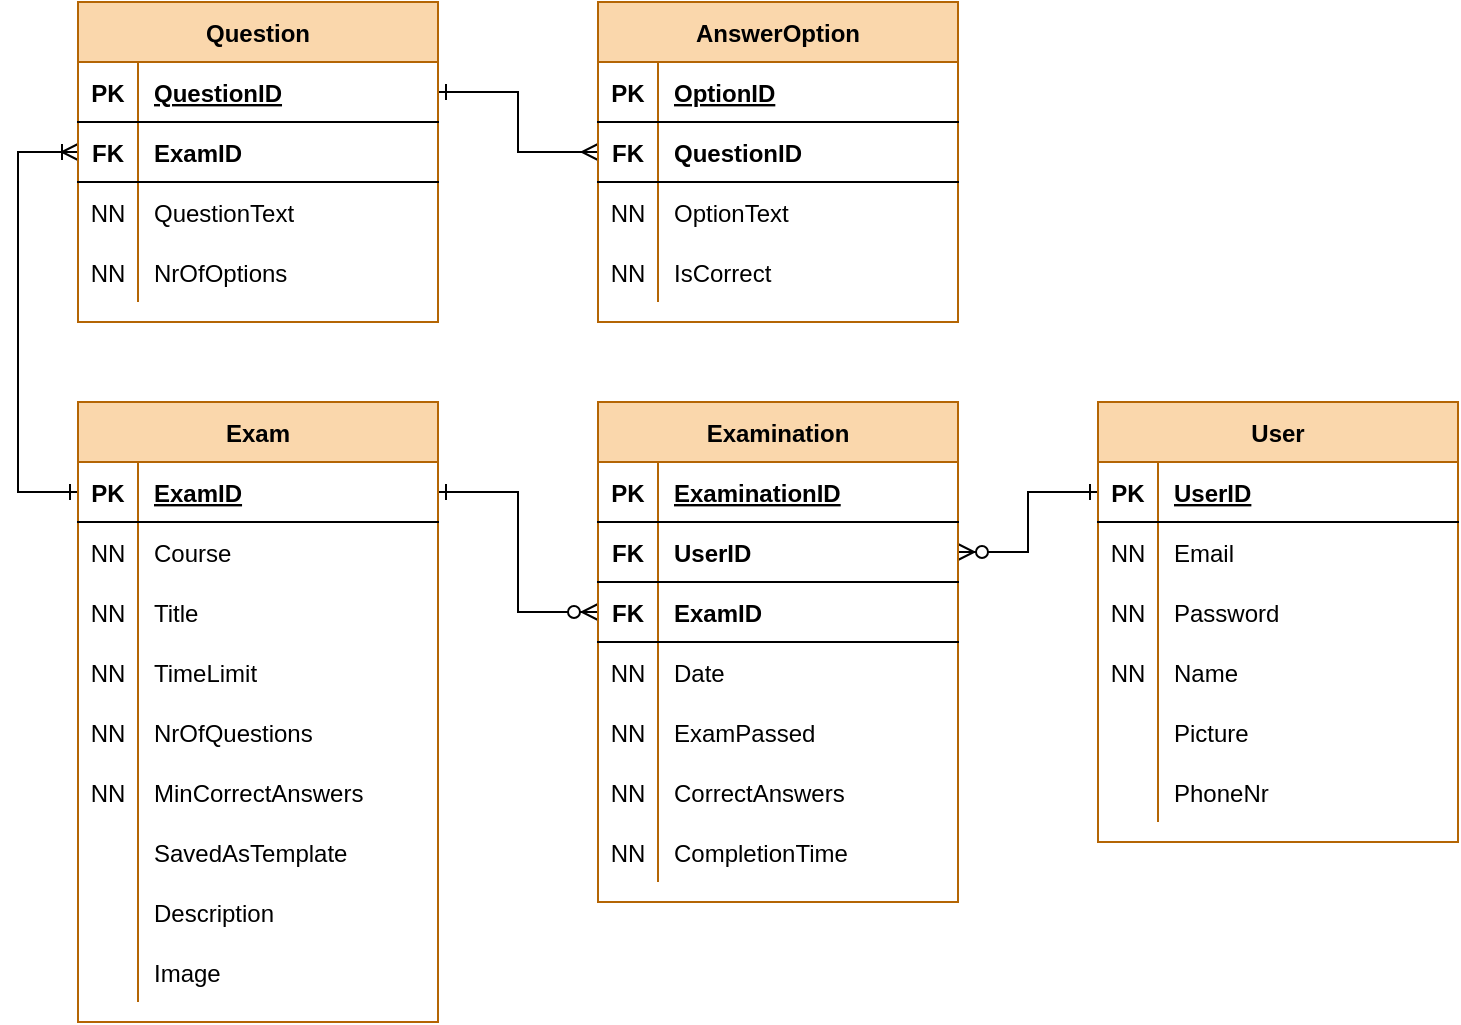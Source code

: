 <mxfile version="13.6.4" type="github">
  <diagram id="C5RBs43oDa-KdzZeNtuy" name="Page-1">
    <mxGraphModel dx="1298" dy="1085" grid="0" gridSize="10" guides="1" tooltips="1" connect="1" arrows="1" fold="1" page="0" pageScale="1" pageWidth="827" pageHeight="1169" math="0" shadow="0">
      <root>
        <mxCell id="WIyWlLk6GJQsqaUBKTNV-0" />
        <mxCell id="WIyWlLk6GJQsqaUBKTNV-1" parent="WIyWlLk6GJQsqaUBKTNV-0" />
        <mxCell id="6jzLCHgk4lmIirE7Mfsl-36" style="edgeStyle=orthogonalEdgeStyle;rounded=0;orthogonalLoop=1;jettySize=auto;html=1;exitX=0;exitY=0.5;exitDx=0;exitDy=0;entryX=1;entryY=0.5;entryDx=0;entryDy=0;fontColor=#000000;endArrow=ERzeroToMany;endFill=1;startArrow=ERone;startFill=0;" edge="1" parent="WIyWlLk6GJQsqaUBKTNV-1" source="6jzLCHgk4lmIirE7Mfsl-44" target="6jzLCHgk4lmIirE7Mfsl-96">
          <mxGeometry relative="1" as="geometry">
            <mxPoint x="550" y="169.0" as="sourcePoint" />
            <mxPoint x="470" y="195.0" as="targetPoint" />
          </mxGeometry>
        </mxCell>
        <mxCell id="6jzLCHgk4lmIirE7Mfsl-38" style="edgeStyle=orthogonalEdgeStyle;rounded=0;orthogonalLoop=1;jettySize=auto;html=1;exitX=1;exitY=0.5;exitDx=0;exitDy=0;entryX=0;entryY=0.5;entryDx=0;entryDy=0;startArrow=ERone;startFill=0;endArrow=ERzeroToMany;endFill=1;fontColor=#000000;" edge="1" parent="WIyWlLk6GJQsqaUBKTNV-1" source="6jzLCHgk4lmIirE7Mfsl-106" target="6jzLCHgk4lmIirE7Mfsl-99">
          <mxGeometry relative="1" as="geometry">
            <mxPoint x="240.0" y="169.0" as="sourcePoint" />
            <mxPoint x="330" y="221.0" as="targetPoint" />
          </mxGeometry>
        </mxCell>
        <mxCell id="6jzLCHgk4lmIirE7Mfsl-39" style="edgeStyle=orthogonalEdgeStyle;rounded=0;orthogonalLoop=1;jettySize=auto;html=1;exitX=0;exitY=0.5;exitDx=0;exitDy=0;entryX=0;entryY=0.5;entryDx=0;entryDy=0;startArrow=ERone;startFill=0;endArrow=ERoneToMany;endFill=0;fontColor=#000000;" edge="1" parent="WIyWlLk6GJQsqaUBKTNV-1" source="6jzLCHgk4lmIirE7Mfsl-106" target="6jzLCHgk4lmIirE7Mfsl-146">
          <mxGeometry relative="1" as="geometry">
            <mxPoint x="100.0" y="169.0" as="sourcePoint" />
            <mxPoint x="100" y="25.0" as="targetPoint" />
            <Array as="points">
              <mxPoint x="20" y="175" />
              <mxPoint x="20" y="5" />
            </Array>
          </mxGeometry>
        </mxCell>
        <mxCell id="6jzLCHgk4lmIirE7Mfsl-40" style="edgeStyle=orthogonalEdgeStyle;rounded=0;orthogonalLoop=1;jettySize=auto;html=1;exitX=1;exitY=0.5;exitDx=0;exitDy=0;startArrow=ERone;startFill=0;endArrow=ERmany;endFill=0;fontColor=#000000;" edge="1" parent="WIyWlLk6GJQsqaUBKTNV-1" source="6jzLCHgk4lmIirE7Mfsl-134" target="6jzLCHgk4lmIirE7Mfsl-162">
          <mxGeometry relative="1" as="geometry">
            <mxPoint x="240" y="-1.0" as="sourcePoint" />
            <mxPoint x="330" y="25.0" as="targetPoint" />
          </mxGeometry>
        </mxCell>
        <mxCell id="6jzLCHgk4lmIirE7Mfsl-43" value="User" style="shape=table;startSize=30;container=1;collapsible=1;childLayout=tableLayout;fixedRows=1;rowLines=0;fontStyle=1;align=center;resizeLast=1;strokeColor=#b46504;fillColor=#fad7ac;" vertex="1" parent="WIyWlLk6GJQsqaUBKTNV-1">
          <mxGeometry x="560" y="130" width="180" height="220" as="geometry" />
        </mxCell>
        <mxCell id="6jzLCHgk4lmIirE7Mfsl-44" value="" style="shape=partialRectangle;collapsible=0;dropTarget=0;pointerEvents=0;fillColor=none;top=0;left=0;bottom=1;right=0;points=[[0,0.5],[1,0.5]];portConstraint=eastwest;" vertex="1" parent="6jzLCHgk4lmIirE7Mfsl-43">
          <mxGeometry y="30" width="180" height="30" as="geometry" />
        </mxCell>
        <mxCell id="6jzLCHgk4lmIirE7Mfsl-45" value="PK" style="shape=partialRectangle;connectable=0;fillColor=none;top=0;left=0;bottom=0;right=0;fontStyle=1;overflow=hidden;" vertex="1" parent="6jzLCHgk4lmIirE7Mfsl-44">
          <mxGeometry width="30" height="30" as="geometry" />
        </mxCell>
        <mxCell id="6jzLCHgk4lmIirE7Mfsl-46" value="UserID" style="shape=partialRectangle;connectable=0;fillColor=none;top=0;left=0;bottom=0;right=0;align=left;spacingLeft=6;fontStyle=5;overflow=hidden;" vertex="1" parent="6jzLCHgk4lmIirE7Mfsl-44">
          <mxGeometry x="30" width="150" height="30" as="geometry" />
        </mxCell>
        <mxCell id="6jzLCHgk4lmIirE7Mfsl-47" value="" style="shape=partialRectangle;collapsible=0;dropTarget=0;pointerEvents=0;fillColor=none;top=0;left=0;bottom=0;right=0;points=[[0,0.5],[1,0.5]];portConstraint=eastwest;" vertex="1" parent="6jzLCHgk4lmIirE7Mfsl-43">
          <mxGeometry y="60" width="180" height="30" as="geometry" />
        </mxCell>
        <mxCell id="6jzLCHgk4lmIirE7Mfsl-48" value="NN" style="shape=partialRectangle;connectable=0;fillColor=none;top=0;left=0;bottom=0;right=0;editable=1;overflow=hidden;" vertex="1" parent="6jzLCHgk4lmIirE7Mfsl-47">
          <mxGeometry width="30" height="30" as="geometry" />
        </mxCell>
        <mxCell id="6jzLCHgk4lmIirE7Mfsl-49" value="Email" style="shape=partialRectangle;connectable=0;fillColor=none;top=0;left=0;bottom=0;right=0;align=left;spacingLeft=6;overflow=hidden;" vertex="1" parent="6jzLCHgk4lmIirE7Mfsl-47">
          <mxGeometry x="30" width="150" height="30" as="geometry" />
        </mxCell>
        <mxCell id="6jzLCHgk4lmIirE7Mfsl-50" value="" style="shape=partialRectangle;collapsible=0;dropTarget=0;pointerEvents=0;fillColor=none;top=0;left=0;bottom=0;right=0;points=[[0,0.5],[1,0.5]];portConstraint=eastwest;" vertex="1" parent="6jzLCHgk4lmIirE7Mfsl-43">
          <mxGeometry y="90" width="180" height="30" as="geometry" />
        </mxCell>
        <mxCell id="6jzLCHgk4lmIirE7Mfsl-51" value="NN" style="shape=partialRectangle;connectable=0;fillColor=none;top=0;left=0;bottom=0;right=0;editable=1;overflow=hidden;" vertex="1" parent="6jzLCHgk4lmIirE7Mfsl-50">
          <mxGeometry width="30" height="30" as="geometry" />
        </mxCell>
        <mxCell id="6jzLCHgk4lmIirE7Mfsl-52" value="Password" style="shape=partialRectangle;connectable=0;fillColor=none;top=0;left=0;bottom=0;right=0;align=left;spacingLeft=6;overflow=hidden;" vertex="1" parent="6jzLCHgk4lmIirE7Mfsl-50">
          <mxGeometry x="30" width="150" height="30" as="geometry" />
        </mxCell>
        <mxCell id="6jzLCHgk4lmIirE7Mfsl-53" value="" style="shape=partialRectangle;collapsible=0;dropTarget=0;pointerEvents=0;fillColor=none;top=0;left=0;bottom=0;right=0;points=[[0,0.5],[1,0.5]];portConstraint=eastwest;" vertex="1" parent="6jzLCHgk4lmIirE7Mfsl-43">
          <mxGeometry y="120" width="180" height="30" as="geometry" />
        </mxCell>
        <mxCell id="6jzLCHgk4lmIirE7Mfsl-54" value="NN" style="shape=partialRectangle;connectable=0;fillColor=none;top=0;left=0;bottom=0;right=0;editable=1;overflow=hidden;" vertex="1" parent="6jzLCHgk4lmIirE7Mfsl-53">
          <mxGeometry width="30" height="30" as="geometry" />
        </mxCell>
        <mxCell id="6jzLCHgk4lmIirE7Mfsl-55" value="Name" style="shape=partialRectangle;connectable=0;fillColor=none;top=0;left=0;bottom=0;right=0;align=left;spacingLeft=6;overflow=hidden;" vertex="1" parent="6jzLCHgk4lmIirE7Mfsl-53">
          <mxGeometry x="30" width="150" height="30" as="geometry" />
        </mxCell>
        <mxCell id="6jzLCHgk4lmIirE7Mfsl-56" value="" style="shape=partialRectangle;collapsible=0;dropTarget=0;pointerEvents=0;fillColor=none;top=0;left=0;bottom=0;right=0;points=[[0,0.5],[1,0.5]];portConstraint=eastwest;" vertex="1" parent="6jzLCHgk4lmIirE7Mfsl-43">
          <mxGeometry y="150" width="180" height="30" as="geometry" />
        </mxCell>
        <mxCell id="6jzLCHgk4lmIirE7Mfsl-57" value="" style="shape=partialRectangle;connectable=0;fillColor=none;top=0;left=0;bottom=0;right=0;editable=1;overflow=hidden;" vertex="1" parent="6jzLCHgk4lmIirE7Mfsl-56">
          <mxGeometry width="30" height="30" as="geometry" />
        </mxCell>
        <mxCell id="6jzLCHgk4lmIirE7Mfsl-58" value="Picture" style="shape=partialRectangle;connectable=0;fillColor=none;top=0;left=0;bottom=0;right=0;align=left;spacingLeft=6;overflow=hidden;" vertex="1" parent="6jzLCHgk4lmIirE7Mfsl-56">
          <mxGeometry x="30" width="150" height="30" as="geometry" />
        </mxCell>
        <mxCell id="6jzLCHgk4lmIirE7Mfsl-59" value="" style="shape=partialRectangle;collapsible=0;dropTarget=0;pointerEvents=0;fillColor=none;top=0;left=0;bottom=0;right=0;points=[[0,0.5],[1,0.5]];portConstraint=eastwest;" vertex="1" parent="6jzLCHgk4lmIirE7Mfsl-43">
          <mxGeometry y="180" width="180" height="30" as="geometry" />
        </mxCell>
        <mxCell id="6jzLCHgk4lmIirE7Mfsl-60" value="" style="shape=partialRectangle;connectable=0;fillColor=none;top=0;left=0;bottom=0;right=0;editable=1;overflow=hidden;" vertex="1" parent="6jzLCHgk4lmIirE7Mfsl-59">
          <mxGeometry width="30" height="30" as="geometry" />
        </mxCell>
        <mxCell id="6jzLCHgk4lmIirE7Mfsl-61" value="PhoneNr" style="shape=partialRectangle;connectable=0;fillColor=none;top=0;left=0;bottom=0;right=0;align=left;spacingLeft=6;overflow=hidden;" vertex="1" parent="6jzLCHgk4lmIirE7Mfsl-59">
          <mxGeometry x="30" width="150" height="30" as="geometry" />
        </mxCell>
        <mxCell id="6jzLCHgk4lmIirE7Mfsl-62" value="Examination" style="shape=table;startSize=30;container=1;collapsible=1;childLayout=tableLayout;fixedRows=1;rowLines=0;fontStyle=1;align=center;resizeLast=1;strokeColor=#b46504;fillColor=#fad7ac;" vertex="1" parent="WIyWlLk6GJQsqaUBKTNV-1">
          <mxGeometry x="310" y="130" width="180" height="250" as="geometry" />
        </mxCell>
        <mxCell id="6jzLCHgk4lmIirE7Mfsl-63" value="" style="shape=partialRectangle;collapsible=0;dropTarget=0;pointerEvents=0;fillColor=none;top=0;left=0;bottom=1;right=0;points=[[0,0.5],[1,0.5]];portConstraint=eastwest;" vertex="1" parent="6jzLCHgk4lmIirE7Mfsl-62">
          <mxGeometry y="30" width="180" height="30" as="geometry" />
        </mxCell>
        <mxCell id="6jzLCHgk4lmIirE7Mfsl-64" value="PK" style="shape=partialRectangle;connectable=0;fillColor=none;top=0;left=0;bottom=0;right=0;fontStyle=1;overflow=hidden;" vertex="1" parent="6jzLCHgk4lmIirE7Mfsl-63">
          <mxGeometry width="30" height="30" as="geometry" />
        </mxCell>
        <mxCell id="6jzLCHgk4lmIirE7Mfsl-65" value="ExaminationID" style="shape=partialRectangle;connectable=0;fillColor=none;top=0;left=0;bottom=0;right=0;align=left;spacingLeft=6;fontStyle=5;overflow=hidden;" vertex="1" parent="6jzLCHgk4lmIirE7Mfsl-63">
          <mxGeometry x="30" width="150" height="30" as="geometry" />
        </mxCell>
        <mxCell id="6jzLCHgk4lmIirE7Mfsl-96" value="" style="shape=partialRectangle;collapsible=0;dropTarget=0;pointerEvents=0;fillColor=none;top=0;left=0;bottom=1;right=0;points=[[0,0.5],[1,0.5]];portConstraint=eastwest;" vertex="1" parent="6jzLCHgk4lmIirE7Mfsl-62">
          <mxGeometry y="60" width="180" height="30" as="geometry" />
        </mxCell>
        <mxCell id="6jzLCHgk4lmIirE7Mfsl-97" value="FK" style="shape=partialRectangle;connectable=0;fillColor=none;top=0;left=0;bottom=0;right=0;fontStyle=1;overflow=hidden;" vertex="1" parent="6jzLCHgk4lmIirE7Mfsl-96">
          <mxGeometry width="30" height="30" as="geometry" />
        </mxCell>
        <mxCell id="6jzLCHgk4lmIirE7Mfsl-98" value="UserID" style="shape=partialRectangle;connectable=0;fillColor=none;top=0;left=0;bottom=0;right=0;align=left;spacingLeft=6;fontStyle=1;overflow=hidden;" vertex="1" parent="6jzLCHgk4lmIirE7Mfsl-96">
          <mxGeometry x="30" width="150" height="30" as="geometry" />
        </mxCell>
        <mxCell id="6jzLCHgk4lmIirE7Mfsl-99" value="" style="shape=partialRectangle;collapsible=0;dropTarget=0;pointerEvents=0;fillColor=none;top=0;left=0;bottom=1;right=0;points=[[0,0.5],[1,0.5]];portConstraint=eastwest;" vertex="1" parent="6jzLCHgk4lmIirE7Mfsl-62">
          <mxGeometry y="90" width="180" height="30" as="geometry" />
        </mxCell>
        <mxCell id="6jzLCHgk4lmIirE7Mfsl-100" value="FK" style="shape=partialRectangle;connectable=0;fillColor=none;top=0;left=0;bottom=0;right=0;fontStyle=1;overflow=hidden;" vertex="1" parent="6jzLCHgk4lmIirE7Mfsl-99">
          <mxGeometry width="30" height="30" as="geometry" />
        </mxCell>
        <mxCell id="6jzLCHgk4lmIirE7Mfsl-101" value="ExamID" style="shape=partialRectangle;connectable=0;fillColor=none;top=0;left=0;bottom=0;right=0;align=left;spacingLeft=6;fontStyle=1;overflow=hidden;" vertex="1" parent="6jzLCHgk4lmIirE7Mfsl-99">
          <mxGeometry x="30" width="150" height="30" as="geometry" />
        </mxCell>
        <mxCell id="6jzLCHgk4lmIirE7Mfsl-66" value="" style="shape=partialRectangle;collapsible=0;dropTarget=0;pointerEvents=0;fillColor=none;top=0;left=0;bottom=0;right=0;points=[[0,0.5],[1,0.5]];portConstraint=eastwest;" vertex="1" parent="6jzLCHgk4lmIirE7Mfsl-62">
          <mxGeometry y="120" width="180" height="30" as="geometry" />
        </mxCell>
        <mxCell id="6jzLCHgk4lmIirE7Mfsl-67" value="NN" style="shape=partialRectangle;connectable=0;fillColor=none;top=0;left=0;bottom=0;right=0;editable=1;overflow=hidden;" vertex="1" parent="6jzLCHgk4lmIirE7Mfsl-66">
          <mxGeometry width="30" height="30" as="geometry" />
        </mxCell>
        <mxCell id="6jzLCHgk4lmIirE7Mfsl-68" value="Date" style="shape=partialRectangle;connectable=0;fillColor=none;top=0;left=0;bottom=0;right=0;align=left;spacingLeft=6;overflow=hidden;" vertex="1" parent="6jzLCHgk4lmIirE7Mfsl-66">
          <mxGeometry x="30" width="150" height="30" as="geometry" />
        </mxCell>
        <mxCell id="6jzLCHgk4lmIirE7Mfsl-69" value="" style="shape=partialRectangle;collapsible=0;dropTarget=0;pointerEvents=0;fillColor=none;top=0;left=0;bottom=0;right=0;points=[[0,0.5],[1,0.5]];portConstraint=eastwest;" vertex="1" parent="6jzLCHgk4lmIirE7Mfsl-62">
          <mxGeometry y="150" width="180" height="30" as="geometry" />
        </mxCell>
        <mxCell id="6jzLCHgk4lmIirE7Mfsl-70" value="NN" style="shape=partialRectangle;connectable=0;fillColor=none;top=0;left=0;bottom=0;right=0;editable=1;overflow=hidden;" vertex="1" parent="6jzLCHgk4lmIirE7Mfsl-69">
          <mxGeometry width="30" height="30" as="geometry" />
        </mxCell>
        <mxCell id="6jzLCHgk4lmIirE7Mfsl-71" value="ExamPassed" style="shape=partialRectangle;connectable=0;fillColor=none;top=0;left=0;bottom=0;right=0;align=left;spacingLeft=6;overflow=hidden;" vertex="1" parent="6jzLCHgk4lmIirE7Mfsl-69">
          <mxGeometry x="30" width="150" height="30" as="geometry" />
        </mxCell>
        <mxCell id="6jzLCHgk4lmIirE7Mfsl-72" value="" style="shape=partialRectangle;collapsible=0;dropTarget=0;pointerEvents=0;fillColor=none;top=0;left=0;bottom=0;right=0;points=[[0,0.5],[1,0.5]];portConstraint=eastwest;" vertex="1" parent="6jzLCHgk4lmIirE7Mfsl-62">
          <mxGeometry y="180" width="180" height="30" as="geometry" />
        </mxCell>
        <mxCell id="6jzLCHgk4lmIirE7Mfsl-73" value="NN" style="shape=partialRectangle;connectable=0;fillColor=none;top=0;left=0;bottom=0;right=0;editable=1;overflow=hidden;" vertex="1" parent="6jzLCHgk4lmIirE7Mfsl-72">
          <mxGeometry width="30" height="30" as="geometry" />
        </mxCell>
        <mxCell id="6jzLCHgk4lmIirE7Mfsl-74" value="CorrectAnswers" style="shape=partialRectangle;connectable=0;fillColor=none;top=0;left=0;bottom=0;right=0;align=left;spacingLeft=6;overflow=hidden;" vertex="1" parent="6jzLCHgk4lmIirE7Mfsl-72">
          <mxGeometry x="30" width="150" height="30" as="geometry" />
        </mxCell>
        <mxCell id="6jzLCHgk4lmIirE7Mfsl-102" value="" style="shape=partialRectangle;collapsible=0;dropTarget=0;pointerEvents=0;fillColor=none;top=0;left=0;bottom=0;right=0;points=[[0,0.5],[1,0.5]];portConstraint=eastwest;" vertex="1" parent="6jzLCHgk4lmIirE7Mfsl-62">
          <mxGeometry y="210" width="180" height="30" as="geometry" />
        </mxCell>
        <mxCell id="6jzLCHgk4lmIirE7Mfsl-103" value="NN" style="shape=partialRectangle;connectable=0;fillColor=none;top=0;left=0;bottom=0;right=0;editable=1;overflow=hidden;" vertex="1" parent="6jzLCHgk4lmIirE7Mfsl-102">
          <mxGeometry width="30" height="30" as="geometry" />
        </mxCell>
        <mxCell id="6jzLCHgk4lmIirE7Mfsl-104" value="CompletionTime" style="shape=partialRectangle;connectable=0;fillColor=none;top=0;left=0;bottom=0;right=0;align=left;spacingLeft=6;overflow=hidden;" vertex="1" parent="6jzLCHgk4lmIirE7Mfsl-102">
          <mxGeometry x="30" width="150" height="30" as="geometry" />
        </mxCell>
        <mxCell id="6jzLCHgk4lmIirE7Mfsl-105" value="Exam" style="shape=table;startSize=30;container=1;collapsible=1;childLayout=tableLayout;fixedRows=1;rowLines=0;fontStyle=1;align=center;resizeLast=1;strokeColor=#b46504;fillColor=#fad7ac;" vertex="1" parent="WIyWlLk6GJQsqaUBKTNV-1">
          <mxGeometry x="50" y="130" width="180" height="310" as="geometry" />
        </mxCell>
        <mxCell id="6jzLCHgk4lmIirE7Mfsl-106" value="" style="shape=partialRectangle;collapsible=0;dropTarget=0;pointerEvents=0;fillColor=none;top=0;left=0;bottom=1;right=0;points=[[0,0.5],[1,0.5]];portConstraint=eastwest;" vertex="1" parent="6jzLCHgk4lmIirE7Mfsl-105">
          <mxGeometry y="30" width="180" height="30" as="geometry" />
        </mxCell>
        <mxCell id="6jzLCHgk4lmIirE7Mfsl-107" value="PK" style="shape=partialRectangle;connectable=0;fillColor=none;top=0;left=0;bottom=0;right=0;fontStyle=1;overflow=hidden;" vertex="1" parent="6jzLCHgk4lmIirE7Mfsl-106">
          <mxGeometry width="30" height="30" as="geometry" />
        </mxCell>
        <mxCell id="6jzLCHgk4lmIirE7Mfsl-108" value="ExamID" style="shape=partialRectangle;connectable=0;fillColor=none;top=0;left=0;bottom=0;right=0;align=left;spacingLeft=6;fontStyle=5;overflow=hidden;" vertex="1" parent="6jzLCHgk4lmIirE7Mfsl-106">
          <mxGeometry x="30" width="150" height="30" as="geometry" />
        </mxCell>
        <mxCell id="6jzLCHgk4lmIirE7Mfsl-109" value="" style="shape=partialRectangle;collapsible=0;dropTarget=0;pointerEvents=0;fillColor=none;top=0;left=0;bottom=0;right=0;points=[[0,0.5],[1,0.5]];portConstraint=eastwest;" vertex="1" parent="6jzLCHgk4lmIirE7Mfsl-105">
          <mxGeometry y="60" width="180" height="30" as="geometry" />
        </mxCell>
        <mxCell id="6jzLCHgk4lmIirE7Mfsl-110" value="NN" style="shape=partialRectangle;connectable=0;fillColor=none;top=0;left=0;bottom=0;right=0;editable=1;overflow=hidden;" vertex="1" parent="6jzLCHgk4lmIirE7Mfsl-109">
          <mxGeometry width="30" height="30" as="geometry" />
        </mxCell>
        <mxCell id="6jzLCHgk4lmIirE7Mfsl-111" value="Course" style="shape=partialRectangle;connectable=0;fillColor=none;top=0;left=0;bottom=0;right=0;align=left;spacingLeft=6;overflow=hidden;" vertex="1" parent="6jzLCHgk4lmIirE7Mfsl-109">
          <mxGeometry x="30" width="150" height="30" as="geometry" />
        </mxCell>
        <mxCell id="6jzLCHgk4lmIirE7Mfsl-112" value="" style="shape=partialRectangle;collapsible=0;dropTarget=0;pointerEvents=0;fillColor=none;top=0;left=0;bottom=0;right=0;points=[[0,0.5],[1,0.5]];portConstraint=eastwest;" vertex="1" parent="6jzLCHgk4lmIirE7Mfsl-105">
          <mxGeometry y="90" width="180" height="30" as="geometry" />
        </mxCell>
        <mxCell id="6jzLCHgk4lmIirE7Mfsl-113" value="NN" style="shape=partialRectangle;connectable=0;fillColor=none;top=0;left=0;bottom=0;right=0;editable=1;overflow=hidden;" vertex="1" parent="6jzLCHgk4lmIirE7Mfsl-112">
          <mxGeometry width="30" height="30" as="geometry" />
        </mxCell>
        <mxCell id="6jzLCHgk4lmIirE7Mfsl-114" value="Title" style="shape=partialRectangle;connectable=0;fillColor=none;top=0;left=0;bottom=0;right=0;align=left;spacingLeft=6;overflow=hidden;" vertex="1" parent="6jzLCHgk4lmIirE7Mfsl-112">
          <mxGeometry x="30" width="150" height="30" as="geometry" />
        </mxCell>
        <mxCell id="6jzLCHgk4lmIirE7Mfsl-121" value="" style="shape=partialRectangle;collapsible=0;dropTarget=0;pointerEvents=0;fillColor=none;top=0;left=0;bottom=0;right=0;points=[[0,0.5],[1,0.5]];portConstraint=eastwest;" vertex="1" parent="6jzLCHgk4lmIirE7Mfsl-105">
          <mxGeometry y="120" width="180" height="30" as="geometry" />
        </mxCell>
        <mxCell id="6jzLCHgk4lmIirE7Mfsl-122" value="NN" style="shape=partialRectangle;connectable=0;fillColor=none;top=0;left=0;bottom=0;right=0;editable=1;overflow=hidden;" vertex="1" parent="6jzLCHgk4lmIirE7Mfsl-121">
          <mxGeometry width="30" height="30" as="geometry" />
        </mxCell>
        <mxCell id="6jzLCHgk4lmIirE7Mfsl-123" value="TimeLimit" style="shape=partialRectangle;connectable=0;fillColor=none;top=0;left=0;bottom=0;right=0;align=left;spacingLeft=6;overflow=hidden;" vertex="1" parent="6jzLCHgk4lmIirE7Mfsl-121">
          <mxGeometry x="30" width="150" height="30" as="geometry" />
        </mxCell>
        <mxCell id="6jzLCHgk4lmIirE7Mfsl-124" value="" style="shape=partialRectangle;collapsible=0;dropTarget=0;pointerEvents=0;fillColor=none;top=0;left=0;bottom=0;right=0;points=[[0,0.5],[1,0.5]];portConstraint=eastwest;" vertex="1" parent="6jzLCHgk4lmIirE7Mfsl-105">
          <mxGeometry y="150" width="180" height="30" as="geometry" />
        </mxCell>
        <mxCell id="6jzLCHgk4lmIirE7Mfsl-125" value="NN" style="shape=partialRectangle;connectable=0;fillColor=none;top=0;left=0;bottom=0;right=0;editable=1;overflow=hidden;" vertex="1" parent="6jzLCHgk4lmIirE7Mfsl-124">
          <mxGeometry width="30" height="30" as="geometry" />
        </mxCell>
        <mxCell id="6jzLCHgk4lmIirE7Mfsl-126" value="NrOfQuestions" style="shape=partialRectangle;connectable=0;fillColor=none;top=0;left=0;bottom=0;right=0;align=left;spacingLeft=6;overflow=hidden;" vertex="1" parent="6jzLCHgk4lmIirE7Mfsl-124">
          <mxGeometry x="30" width="150" height="30" as="geometry" />
        </mxCell>
        <mxCell id="6jzLCHgk4lmIirE7Mfsl-127" value="" style="shape=partialRectangle;collapsible=0;dropTarget=0;pointerEvents=0;fillColor=none;top=0;left=0;bottom=0;right=0;points=[[0,0.5],[1,0.5]];portConstraint=eastwest;" vertex="1" parent="6jzLCHgk4lmIirE7Mfsl-105">
          <mxGeometry y="180" width="180" height="30" as="geometry" />
        </mxCell>
        <mxCell id="6jzLCHgk4lmIirE7Mfsl-128" value="NN" style="shape=partialRectangle;connectable=0;fillColor=none;top=0;left=0;bottom=0;right=0;editable=1;overflow=hidden;" vertex="1" parent="6jzLCHgk4lmIirE7Mfsl-127">
          <mxGeometry width="30" height="30" as="geometry" />
        </mxCell>
        <mxCell id="6jzLCHgk4lmIirE7Mfsl-129" value="MinCorrectAnswers" style="shape=partialRectangle;connectable=0;fillColor=none;top=0;left=0;bottom=0;right=0;align=left;spacingLeft=6;overflow=hidden;" vertex="1" parent="6jzLCHgk4lmIirE7Mfsl-127">
          <mxGeometry x="30" width="150" height="30" as="geometry" />
        </mxCell>
        <mxCell id="6jzLCHgk4lmIirE7Mfsl-115" value="" style="shape=partialRectangle;collapsible=0;dropTarget=0;pointerEvents=0;fillColor=none;top=0;left=0;bottom=0;right=0;points=[[0,0.5],[1,0.5]];portConstraint=eastwest;" vertex="1" parent="6jzLCHgk4lmIirE7Mfsl-105">
          <mxGeometry y="210" width="180" height="30" as="geometry" />
        </mxCell>
        <mxCell id="6jzLCHgk4lmIirE7Mfsl-116" value="" style="shape=partialRectangle;connectable=0;fillColor=none;top=0;left=0;bottom=0;right=0;editable=1;overflow=hidden;" vertex="1" parent="6jzLCHgk4lmIirE7Mfsl-115">
          <mxGeometry width="30" height="30" as="geometry" />
        </mxCell>
        <mxCell id="6jzLCHgk4lmIirE7Mfsl-117" value="SavedAsTemplate" style="shape=partialRectangle;connectable=0;fillColor=none;top=0;left=0;bottom=0;right=0;align=left;spacingLeft=6;overflow=hidden;" vertex="1" parent="6jzLCHgk4lmIirE7Mfsl-115">
          <mxGeometry x="30" width="150" height="30" as="geometry" />
        </mxCell>
        <mxCell id="6jzLCHgk4lmIirE7Mfsl-118" value="" style="shape=partialRectangle;collapsible=0;dropTarget=0;pointerEvents=0;fillColor=none;top=0;left=0;bottom=0;right=0;points=[[0,0.5],[1,0.5]];portConstraint=eastwest;" vertex="1" parent="6jzLCHgk4lmIirE7Mfsl-105">
          <mxGeometry y="240" width="180" height="30" as="geometry" />
        </mxCell>
        <mxCell id="6jzLCHgk4lmIirE7Mfsl-119" value="" style="shape=partialRectangle;connectable=0;fillColor=none;top=0;left=0;bottom=0;right=0;editable=1;overflow=hidden;" vertex="1" parent="6jzLCHgk4lmIirE7Mfsl-118">
          <mxGeometry width="30" height="30" as="geometry" />
        </mxCell>
        <mxCell id="6jzLCHgk4lmIirE7Mfsl-120" value="Description" style="shape=partialRectangle;connectable=0;fillColor=none;top=0;left=0;bottom=0;right=0;align=left;spacingLeft=6;overflow=hidden;" vertex="1" parent="6jzLCHgk4lmIirE7Mfsl-118">
          <mxGeometry x="30" width="150" height="30" as="geometry" />
        </mxCell>
        <mxCell id="6jzLCHgk4lmIirE7Mfsl-130" value="" style="shape=partialRectangle;collapsible=0;dropTarget=0;pointerEvents=0;fillColor=none;top=0;left=0;bottom=0;right=0;points=[[0,0.5],[1,0.5]];portConstraint=eastwest;" vertex="1" parent="6jzLCHgk4lmIirE7Mfsl-105">
          <mxGeometry y="270" width="180" height="30" as="geometry" />
        </mxCell>
        <mxCell id="6jzLCHgk4lmIirE7Mfsl-131" value="" style="shape=partialRectangle;connectable=0;fillColor=none;top=0;left=0;bottom=0;right=0;editable=1;overflow=hidden;" vertex="1" parent="6jzLCHgk4lmIirE7Mfsl-130">
          <mxGeometry width="30" height="30" as="geometry" />
        </mxCell>
        <mxCell id="6jzLCHgk4lmIirE7Mfsl-132" value="Image" style="shape=partialRectangle;connectable=0;fillColor=none;top=0;left=0;bottom=0;right=0;align=left;spacingLeft=6;overflow=hidden;" vertex="1" parent="6jzLCHgk4lmIirE7Mfsl-130">
          <mxGeometry x="30" width="150" height="30" as="geometry" />
        </mxCell>
        <mxCell id="6jzLCHgk4lmIirE7Mfsl-133" value="Question" style="shape=table;startSize=30;container=1;collapsible=1;childLayout=tableLayout;fixedRows=1;rowLines=0;fontStyle=1;align=center;resizeLast=1;strokeColor=#b46504;fillColor=#fad7ac;" vertex="1" parent="WIyWlLk6GJQsqaUBKTNV-1">
          <mxGeometry x="50" y="-70" width="180" height="160" as="geometry" />
        </mxCell>
        <mxCell id="6jzLCHgk4lmIirE7Mfsl-134" value="" style="shape=partialRectangle;collapsible=0;dropTarget=0;pointerEvents=0;fillColor=none;top=0;left=0;bottom=1;right=0;points=[[0,0.5],[1,0.5]];portConstraint=eastwest;" vertex="1" parent="6jzLCHgk4lmIirE7Mfsl-133">
          <mxGeometry y="30" width="180" height="30" as="geometry" />
        </mxCell>
        <mxCell id="6jzLCHgk4lmIirE7Mfsl-135" value="PK" style="shape=partialRectangle;connectable=0;fillColor=none;top=0;left=0;bottom=0;right=0;fontStyle=1;overflow=hidden;" vertex="1" parent="6jzLCHgk4lmIirE7Mfsl-134">
          <mxGeometry width="30" height="30" as="geometry" />
        </mxCell>
        <mxCell id="6jzLCHgk4lmIirE7Mfsl-136" value="QuestionID" style="shape=partialRectangle;connectable=0;fillColor=none;top=0;left=0;bottom=0;right=0;align=left;spacingLeft=6;fontStyle=5;overflow=hidden;" vertex="1" parent="6jzLCHgk4lmIirE7Mfsl-134">
          <mxGeometry x="30" width="150" height="30" as="geometry" />
        </mxCell>
        <mxCell id="6jzLCHgk4lmIirE7Mfsl-146" value="" style="shape=partialRectangle;collapsible=0;dropTarget=0;pointerEvents=0;fillColor=none;top=0;left=0;bottom=1;right=0;points=[[0,0.5],[1,0.5]];portConstraint=eastwest;" vertex="1" parent="6jzLCHgk4lmIirE7Mfsl-133">
          <mxGeometry y="60" width="180" height="30" as="geometry" />
        </mxCell>
        <mxCell id="6jzLCHgk4lmIirE7Mfsl-147" value="FK" style="shape=partialRectangle;connectable=0;fillColor=none;top=0;left=0;bottom=0;right=0;fontStyle=1;overflow=hidden;" vertex="1" parent="6jzLCHgk4lmIirE7Mfsl-146">
          <mxGeometry width="30" height="30" as="geometry" />
        </mxCell>
        <mxCell id="6jzLCHgk4lmIirE7Mfsl-148" value="ExamID" style="shape=partialRectangle;connectable=0;fillColor=none;top=0;left=0;bottom=0;right=0;align=left;spacingLeft=6;fontStyle=1;overflow=hidden;" vertex="1" parent="6jzLCHgk4lmIirE7Mfsl-146">
          <mxGeometry x="30" width="150" height="30" as="geometry" />
        </mxCell>
        <mxCell id="6jzLCHgk4lmIirE7Mfsl-137" value="" style="shape=partialRectangle;collapsible=0;dropTarget=0;pointerEvents=0;fillColor=none;top=0;left=0;bottom=0;right=0;points=[[0,0.5],[1,0.5]];portConstraint=eastwest;" vertex="1" parent="6jzLCHgk4lmIirE7Mfsl-133">
          <mxGeometry y="90" width="180" height="30" as="geometry" />
        </mxCell>
        <mxCell id="6jzLCHgk4lmIirE7Mfsl-138" value="NN" style="shape=partialRectangle;connectable=0;fillColor=none;top=0;left=0;bottom=0;right=0;editable=1;overflow=hidden;" vertex="1" parent="6jzLCHgk4lmIirE7Mfsl-137">
          <mxGeometry width="30" height="30" as="geometry" />
        </mxCell>
        <mxCell id="6jzLCHgk4lmIirE7Mfsl-139" value="QuestionText" style="shape=partialRectangle;connectable=0;fillColor=none;top=0;left=0;bottom=0;right=0;align=left;spacingLeft=6;overflow=hidden;" vertex="1" parent="6jzLCHgk4lmIirE7Mfsl-137">
          <mxGeometry x="30" width="150" height="30" as="geometry" />
        </mxCell>
        <mxCell id="6jzLCHgk4lmIirE7Mfsl-140" value="" style="shape=partialRectangle;collapsible=0;dropTarget=0;pointerEvents=0;fillColor=none;top=0;left=0;bottom=0;right=0;points=[[0,0.5],[1,0.5]];portConstraint=eastwest;" vertex="1" parent="6jzLCHgk4lmIirE7Mfsl-133">
          <mxGeometry y="120" width="180" height="30" as="geometry" />
        </mxCell>
        <mxCell id="6jzLCHgk4lmIirE7Mfsl-141" value="NN" style="shape=partialRectangle;connectable=0;fillColor=none;top=0;left=0;bottom=0;right=0;editable=1;overflow=hidden;" vertex="1" parent="6jzLCHgk4lmIirE7Mfsl-140">
          <mxGeometry width="30" height="30" as="geometry" />
        </mxCell>
        <mxCell id="6jzLCHgk4lmIirE7Mfsl-142" value="NrOfOptions" style="shape=partialRectangle;connectable=0;fillColor=none;top=0;left=0;bottom=0;right=0;align=left;spacingLeft=6;overflow=hidden;" vertex="1" parent="6jzLCHgk4lmIirE7Mfsl-140">
          <mxGeometry x="30" width="150" height="30" as="geometry" />
        </mxCell>
        <mxCell id="6jzLCHgk4lmIirE7Mfsl-149" value="AnswerOption" style="shape=table;startSize=30;container=1;collapsible=1;childLayout=tableLayout;fixedRows=1;rowLines=0;fontStyle=1;align=center;resizeLast=1;strokeColor=#b46504;fillColor=#fad7ac;" vertex="1" parent="WIyWlLk6GJQsqaUBKTNV-1">
          <mxGeometry x="310" y="-70" width="180" height="160" as="geometry" />
        </mxCell>
        <mxCell id="6jzLCHgk4lmIirE7Mfsl-150" value="" style="shape=partialRectangle;collapsible=0;dropTarget=0;pointerEvents=0;fillColor=none;top=0;left=0;bottom=1;right=0;points=[[0,0.5],[1,0.5]];portConstraint=eastwest;" vertex="1" parent="6jzLCHgk4lmIirE7Mfsl-149">
          <mxGeometry y="30" width="180" height="30" as="geometry" />
        </mxCell>
        <mxCell id="6jzLCHgk4lmIirE7Mfsl-151" value="PK" style="shape=partialRectangle;connectable=0;fillColor=none;top=0;left=0;bottom=0;right=0;fontStyle=1;overflow=hidden;" vertex="1" parent="6jzLCHgk4lmIirE7Mfsl-150">
          <mxGeometry width="30" height="30" as="geometry" />
        </mxCell>
        <mxCell id="6jzLCHgk4lmIirE7Mfsl-152" value="OptionID" style="shape=partialRectangle;connectable=0;fillColor=none;top=0;left=0;bottom=0;right=0;align=left;spacingLeft=6;fontStyle=5;overflow=hidden;" vertex="1" parent="6jzLCHgk4lmIirE7Mfsl-150">
          <mxGeometry x="30" width="150" height="30" as="geometry" />
        </mxCell>
        <mxCell id="6jzLCHgk4lmIirE7Mfsl-162" value="" style="shape=partialRectangle;collapsible=0;dropTarget=0;pointerEvents=0;fillColor=none;top=0;left=0;bottom=1;right=0;points=[[0,0.5],[1,0.5]];portConstraint=eastwest;" vertex="1" parent="6jzLCHgk4lmIirE7Mfsl-149">
          <mxGeometry y="60" width="180" height="30" as="geometry" />
        </mxCell>
        <mxCell id="6jzLCHgk4lmIirE7Mfsl-163" value="FK" style="shape=partialRectangle;connectable=0;fillColor=none;top=0;left=0;bottom=0;right=0;fontStyle=1;overflow=hidden;" vertex="1" parent="6jzLCHgk4lmIirE7Mfsl-162">
          <mxGeometry width="30" height="30" as="geometry" />
        </mxCell>
        <mxCell id="6jzLCHgk4lmIirE7Mfsl-164" value="QuestionID" style="shape=partialRectangle;connectable=0;fillColor=none;top=0;left=0;bottom=0;right=0;align=left;spacingLeft=6;fontStyle=1;overflow=hidden;" vertex="1" parent="6jzLCHgk4lmIirE7Mfsl-162">
          <mxGeometry x="30" width="150" height="30" as="geometry" />
        </mxCell>
        <mxCell id="6jzLCHgk4lmIirE7Mfsl-153" value="" style="shape=partialRectangle;collapsible=0;dropTarget=0;pointerEvents=0;fillColor=none;top=0;left=0;bottom=0;right=0;points=[[0,0.5],[1,0.5]];portConstraint=eastwest;" vertex="1" parent="6jzLCHgk4lmIirE7Mfsl-149">
          <mxGeometry y="90" width="180" height="30" as="geometry" />
        </mxCell>
        <mxCell id="6jzLCHgk4lmIirE7Mfsl-154" value="NN" style="shape=partialRectangle;connectable=0;fillColor=none;top=0;left=0;bottom=0;right=0;editable=1;overflow=hidden;" vertex="1" parent="6jzLCHgk4lmIirE7Mfsl-153">
          <mxGeometry width="30" height="30" as="geometry" />
        </mxCell>
        <mxCell id="6jzLCHgk4lmIirE7Mfsl-155" value="OptionText" style="shape=partialRectangle;connectable=0;fillColor=none;top=0;left=0;bottom=0;right=0;align=left;spacingLeft=6;overflow=hidden;" vertex="1" parent="6jzLCHgk4lmIirE7Mfsl-153">
          <mxGeometry x="30" width="150" height="30" as="geometry" />
        </mxCell>
        <mxCell id="6jzLCHgk4lmIirE7Mfsl-156" value="" style="shape=partialRectangle;collapsible=0;dropTarget=0;pointerEvents=0;fillColor=none;top=0;left=0;bottom=0;right=0;points=[[0,0.5],[1,0.5]];portConstraint=eastwest;" vertex="1" parent="6jzLCHgk4lmIirE7Mfsl-149">
          <mxGeometry y="120" width="180" height="30" as="geometry" />
        </mxCell>
        <mxCell id="6jzLCHgk4lmIirE7Mfsl-157" value="NN" style="shape=partialRectangle;connectable=0;fillColor=none;top=0;left=0;bottom=0;right=0;editable=1;overflow=hidden;" vertex="1" parent="6jzLCHgk4lmIirE7Mfsl-156">
          <mxGeometry width="30" height="30" as="geometry" />
        </mxCell>
        <mxCell id="6jzLCHgk4lmIirE7Mfsl-158" value="IsCorrect" style="shape=partialRectangle;connectable=0;fillColor=none;top=0;left=0;bottom=0;right=0;align=left;spacingLeft=6;overflow=hidden;" vertex="1" parent="6jzLCHgk4lmIirE7Mfsl-156">
          <mxGeometry x="30" width="150" height="30" as="geometry" />
        </mxCell>
      </root>
    </mxGraphModel>
  </diagram>
</mxfile>
